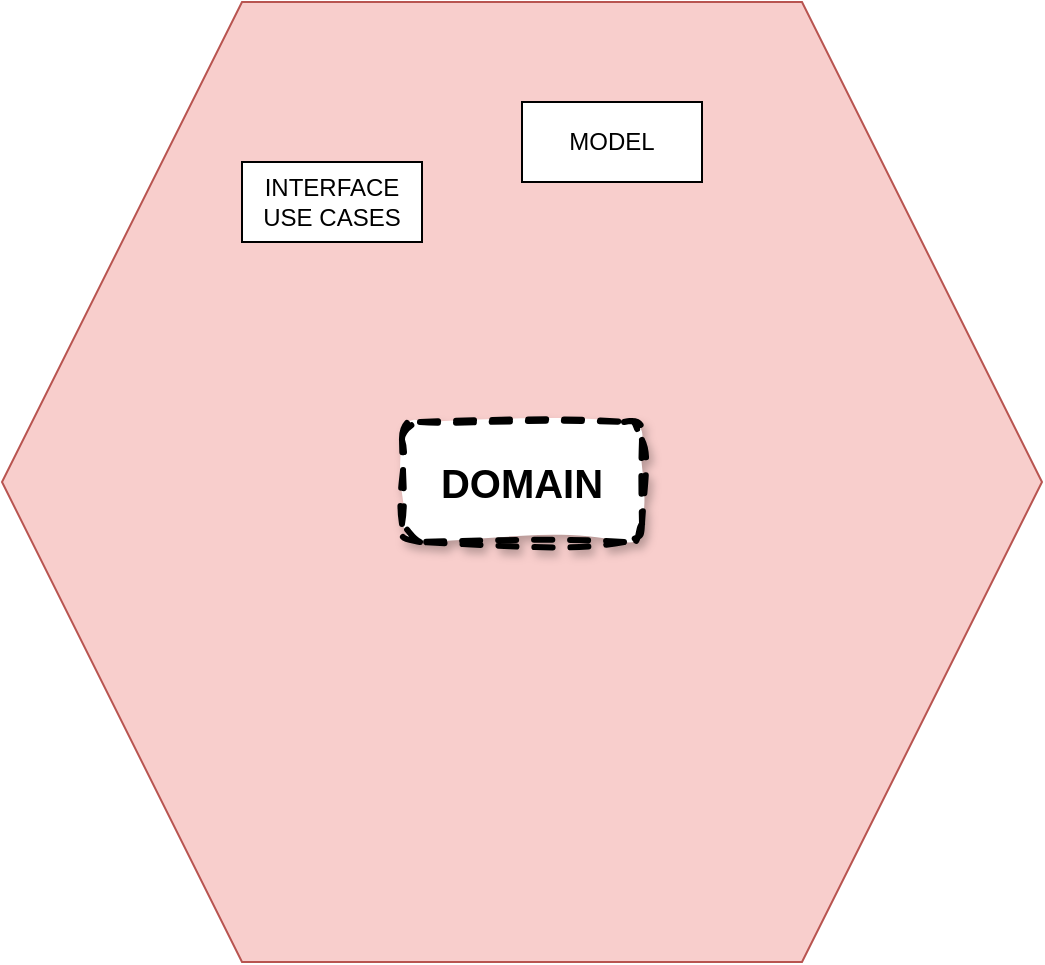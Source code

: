 <mxfile version="23.1.5" type="device">
  <diagram name="Página-1" id="7SKn9UWKxebf04naBlDX">
    <mxGraphModel dx="1495" dy="884" grid="1" gridSize="10" guides="1" tooltips="1" connect="1" arrows="1" fold="1" page="1" pageScale="1" pageWidth="1100" pageHeight="850" math="0" shadow="0">
      <root>
        <mxCell id="0" />
        <mxCell id="1" parent="0" />
        <mxCell id="zt7zTX6S3p2QTyfWicVa-5" value="" style="shape=hexagon;perimeter=hexagonPerimeter2;whiteSpace=wrap;html=1;fixedSize=1;size=120;fillColor=#f8cecc;strokeColor=#b85450;" vertex="1" parent="1">
          <mxGeometry x="280" y="160" width="520" height="480" as="geometry" />
        </mxCell>
        <mxCell id="zt7zTX6S3p2QTyfWicVa-8" value="DOMAIN" style="rounded=1;whiteSpace=wrap;html=1;fontSize=20;fontStyle=1;labelBackgroundColor=none;labelBorderColor=none;glass=0;shadow=1;dashed=1;sketch=1;curveFitting=1;jiggle=2;strokeWidth=3;" vertex="1" parent="1">
          <mxGeometry x="480" y="370" width="120" height="60" as="geometry" />
        </mxCell>
        <mxCell id="zt7zTX6S3p2QTyfWicVa-10" value="INTERFACE USE CASES" style="rounded=0;whiteSpace=wrap;html=1;" vertex="1" parent="1">
          <mxGeometry x="400" y="240" width="90" height="40" as="geometry" />
        </mxCell>
        <mxCell id="zt7zTX6S3p2QTyfWicVa-11" value="MODEL" style="rounded=0;whiteSpace=wrap;html=1;" vertex="1" parent="1">
          <mxGeometry x="540" y="210" width="90" height="40" as="geometry" />
        </mxCell>
      </root>
    </mxGraphModel>
  </diagram>
</mxfile>
